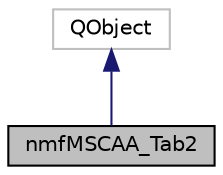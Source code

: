 digraph "nmfMSCAA_Tab2"
{
 // LATEX_PDF_SIZE
  edge [fontname="Helvetica",fontsize="10",labelfontname="Helvetica",labelfontsize="10"];
  node [fontname="Helvetica",fontsize="10",shape=record];
  Node1 [label="nmfMSCAA_Tab2",height=0.2,width=0.4,color="black", fillcolor="grey75", style="filled", fontcolor="black",tooltip="The class containing the interactions for the 2nd MSCAA tabbed pane."];
  Node2 -> Node1 [dir="back",color="midnightblue",fontsize="10",style="solid",fontname="Helvetica"];
  Node2 [label="QObject",height=0.2,width=0.4,color="grey75", fillcolor="white", style="filled",tooltip=" "];
}
